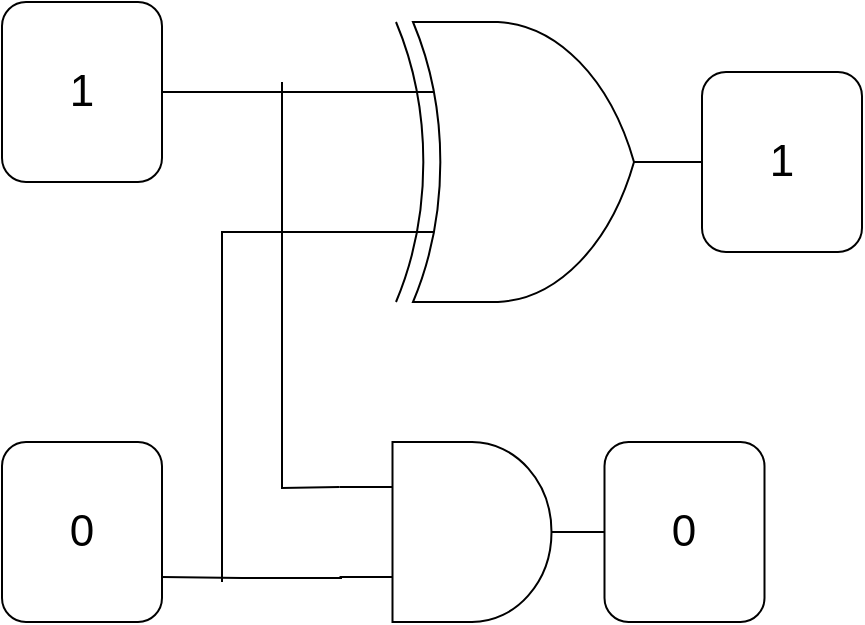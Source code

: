 <mxfile>
    <diagram id="C0vUfC_BLGFkTfO_zdf9" name="Page-1">
        <mxGraphModel dx="1062" dy="774" grid="1" gridSize="10" guides="1" tooltips="1" connect="1" arrows="1" fold="1" page="1" pageScale="1" pageWidth="850" pageHeight="1100" math="0" shadow="0">
            <root>
                <mxCell id="0"/>
                <mxCell id="1" parent="0"/>
                <mxCell id="3" value="" style="verticalLabelPosition=bottom;shadow=0;dashed=0;align=center;html=1;verticalAlign=top;shape=mxgraph.electrical.logic_gates.logic_gate;operation=xor;" vertex="1" parent="1">
                    <mxGeometry x="310" y="220" width="170" height="140" as="geometry"/>
                </mxCell>
                <mxCell id="4" value="" style="verticalLabelPosition=bottom;shadow=0;dashed=0;align=center;html=1;verticalAlign=top;shape=mxgraph.electrical.logic_gates.logic_gate;operation=and;" vertex="1" parent="1">
                    <mxGeometry x="298.75" y="430" width="132.5" height="90" as="geometry"/>
                </mxCell>
                <mxCell id="5" value="&lt;font style=&quot;font-size: 22px&quot;&gt;1&lt;/font&gt;" style="rounded=1;whiteSpace=wrap;html=1;" vertex="1" parent="1">
                    <mxGeometry x="130" y="210" width="80" height="90" as="geometry"/>
                </mxCell>
                <mxCell id="7" value="&lt;font style=&quot;font-size: 22px&quot;&gt;0&lt;/font&gt;" style="rounded=1;whiteSpace=wrap;html=1;" vertex="1" parent="1">
                    <mxGeometry x="130" y="430" width="80" height="90" as="geometry"/>
                </mxCell>
                <mxCell id="9" value="" style="endArrow=none;html=1;rounded=0;entryX=0;entryY=0.75;entryDx=0;entryDy=0;entryPerimeter=0;" edge="1" parent="1" target="3">
                    <mxGeometry width="50" height="50" relative="1" as="geometry">
                        <mxPoint x="240" y="500" as="sourcePoint"/>
                        <mxPoint x="440" y="280" as="targetPoint"/>
                        <Array as="points">
                            <mxPoint x="240" y="325"/>
                        </Array>
                    </mxGeometry>
                </mxCell>
                <mxCell id="10" value="" style="endArrow=none;html=1;rounded=0;exitX=0;exitY=0.25;exitDx=0;exitDy=0;exitPerimeter=0;" edge="1" parent="1" source="4">
                    <mxGeometry width="50" height="50" relative="1" as="geometry">
                        <mxPoint x="250" y="510" as="sourcePoint"/>
                        <mxPoint x="270" y="250" as="targetPoint"/>
                        <Array as="points">
                            <mxPoint x="270" y="453"/>
                        </Array>
                    </mxGeometry>
                </mxCell>
                <mxCell id="11" value="" style="endArrow=none;html=1;rounded=0;exitX=1;exitY=0.75;exitDx=0;exitDy=0;" edge="1" parent="1" source="7">
                    <mxGeometry width="50" height="50" relative="1" as="geometry">
                        <mxPoint x="250" y="510" as="sourcePoint"/>
                        <mxPoint x="250" y="498" as="targetPoint"/>
                        <Array as="points">
                            <mxPoint x="250" y="498"/>
                            <mxPoint x="300" y="498"/>
                        </Array>
                    </mxGeometry>
                </mxCell>
                <mxCell id="12" value="" style="endArrow=none;html=1;rounded=0;exitX=1;exitY=0.5;exitDx=0;exitDy=0;entryX=0;entryY=0.25;entryDx=0;entryDy=0;entryPerimeter=0;" edge="1" parent="1" source="5" target="3">
                    <mxGeometry width="50" height="50" relative="1" as="geometry">
                        <mxPoint x="220" y="507.5" as="sourcePoint"/>
                        <mxPoint x="260" y="508" as="targetPoint"/>
                        <Array as="points">
                            <mxPoint x="270" y="255"/>
                        </Array>
                    </mxGeometry>
                </mxCell>
                <mxCell id="13" value="&lt;font style=&quot;font-size: 22px&quot;&gt;1&lt;/font&gt;" style="rounded=1;whiteSpace=wrap;html=1;" vertex="1" parent="1">
                    <mxGeometry x="480" y="245" width="80" height="90" as="geometry"/>
                </mxCell>
                <mxCell id="14" value="&lt;font style=&quot;font-size: 22px&quot;&gt;0&lt;/font&gt;" style="rounded=1;whiteSpace=wrap;html=1;" vertex="1" parent="1">
                    <mxGeometry x="431.25" y="430" width="80" height="90" as="geometry"/>
                </mxCell>
            </root>
        </mxGraphModel>
    </diagram>
</mxfile>